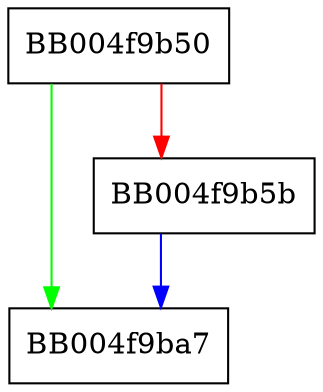 digraph ossl_quic_channel_get_peer_addr {
  node [shape="box"];
  graph [splines=ortho];
  BB004f9b50 -> BB004f9ba7 [color="green"];
  BB004f9b50 -> BB004f9b5b [color="red"];
  BB004f9b5b -> BB004f9ba7 [color="blue"];
}